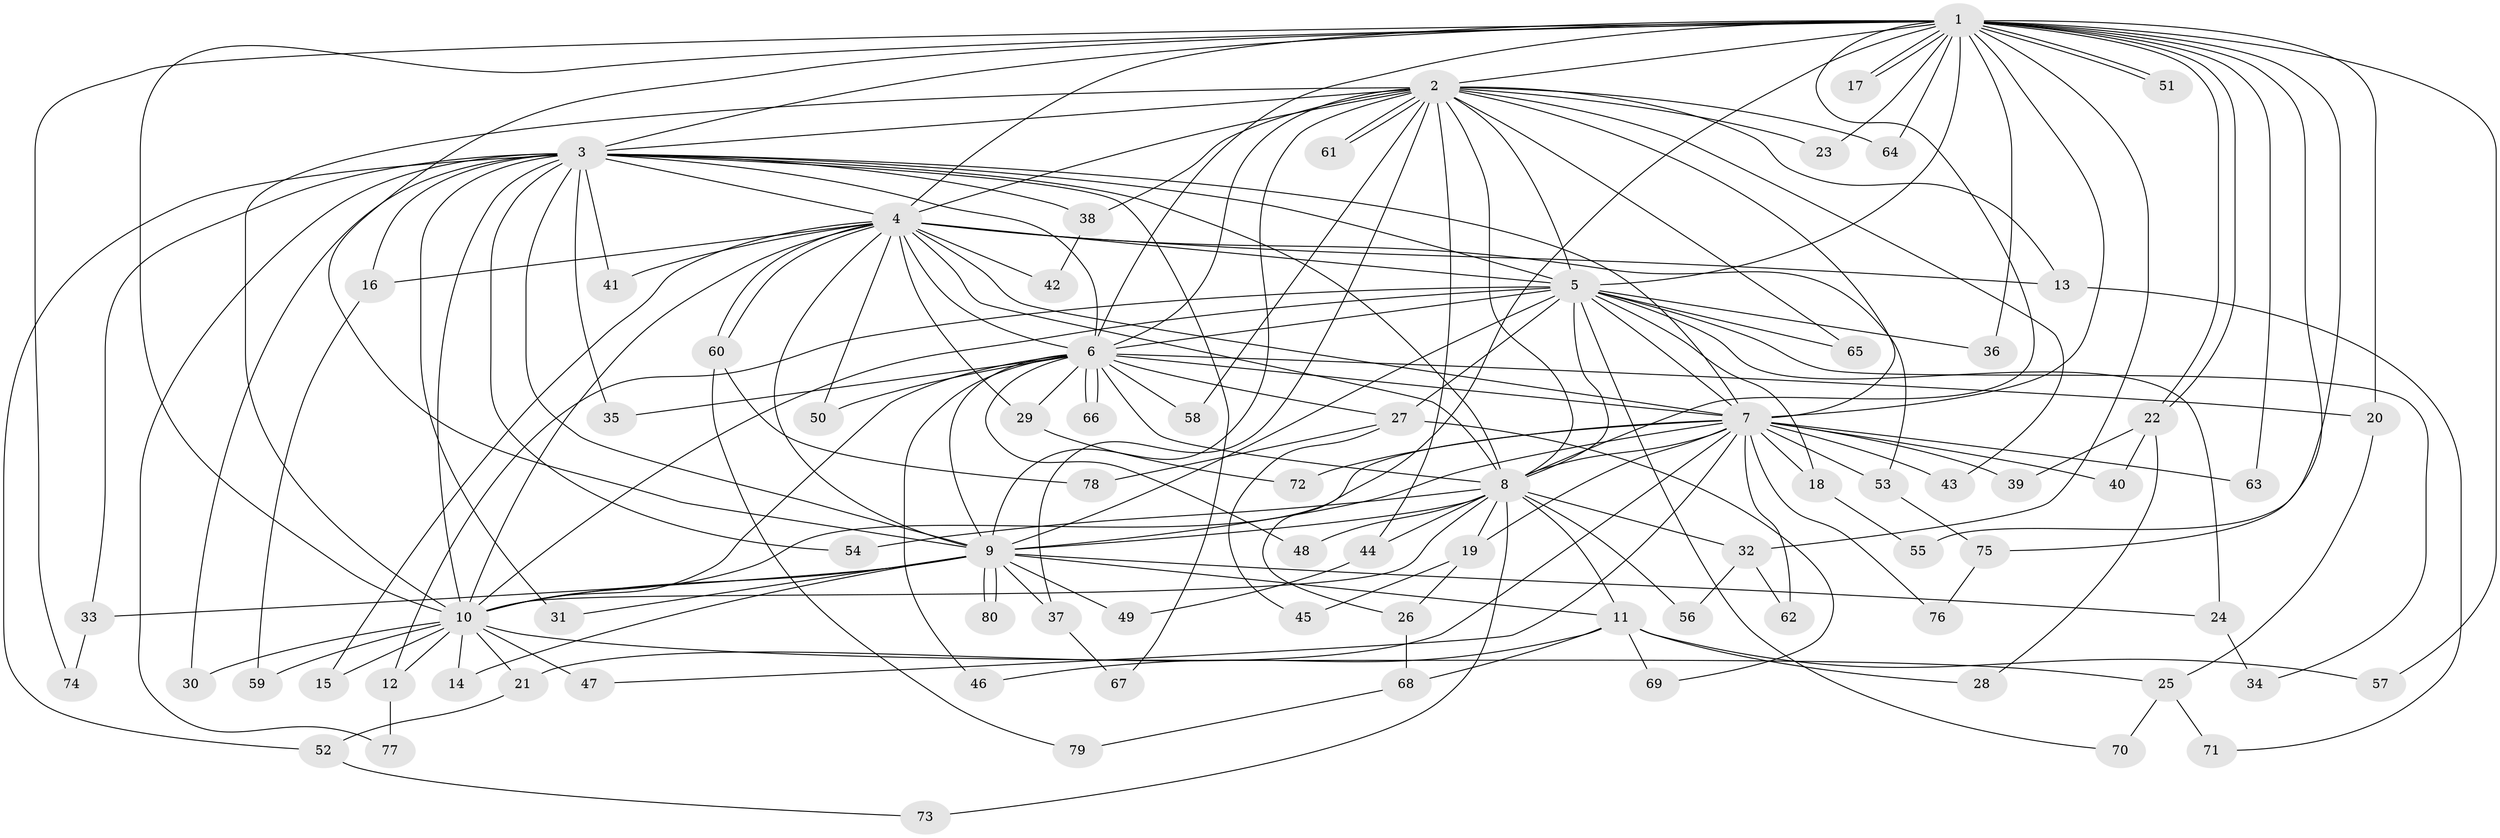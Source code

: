 // Generated by graph-tools (version 1.1) at 2025/25/03/09/25 03:25:44]
// undirected, 80 vertices, 185 edges
graph export_dot {
graph [start="1"]
  node [color=gray90,style=filled];
  1;
  2;
  3;
  4;
  5;
  6;
  7;
  8;
  9;
  10;
  11;
  12;
  13;
  14;
  15;
  16;
  17;
  18;
  19;
  20;
  21;
  22;
  23;
  24;
  25;
  26;
  27;
  28;
  29;
  30;
  31;
  32;
  33;
  34;
  35;
  36;
  37;
  38;
  39;
  40;
  41;
  42;
  43;
  44;
  45;
  46;
  47;
  48;
  49;
  50;
  51;
  52;
  53;
  54;
  55;
  56;
  57;
  58;
  59;
  60;
  61;
  62;
  63;
  64;
  65;
  66;
  67;
  68;
  69;
  70;
  71;
  72;
  73;
  74;
  75;
  76;
  77;
  78;
  79;
  80;
  1 -- 2;
  1 -- 3;
  1 -- 4;
  1 -- 5;
  1 -- 6;
  1 -- 7;
  1 -- 8;
  1 -- 9;
  1 -- 10;
  1 -- 17;
  1 -- 17;
  1 -- 20;
  1 -- 22;
  1 -- 22;
  1 -- 23;
  1 -- 26;
  1 -- 32;
  1 -- 36;
  1 -- 51;
  1 -- 51;
  1 -- 55;
  1 -- 57;
  1 -- 63;
  1 -- 64;
  1 -- 74;
  1 -- 75;
  2 -- 3;
  2 -- 4;
  2 -- 5;
  2 -- 6;
  2 -- 7;
  2 -- 8;
  2 -- 9;
  2 -- 10;
  2 -- 13;
  2 -- 23;
  2 -- 37;
  2 -- 38;
  2 -- 43;
  2 -- 44;
  2 -- 58;
  2 -- 61;
  2 -- 61;
  2 -- 64;
  2 -- 65;
  3 -- 4;
  3 -- 5;
  3 -- 6;
  3 -- 7;
  3 -- 8;
  3 -- 9;
  3 -- 10;
  3 -- 16;
  3 -- 30;
  3 -- 31;
  3 -- 33;
  3 -- 35;
  3 -- 38;
  3 -- 41;
  3 -- 52;
  3 -- 54;
  3 -- 67;
  3 -- 77;
  4 -- 5;
  4 -- 6;
  4 -- 7;
  4 -- 8;
  4 -- 9;
  4 -- 10;
  4 -- 13;
  4 -- 15;
  4 -- 16;
  4 -- 29;
  4 -- 41;
  4 -- 42;
  4 -- 50;
  4 -- 53;
  4 -- 60;
  4 -- 60;
  5 -- 6;
  5 -- 7;
  5 -- 8;
  5 -- 9;
  5 -- 10;
  5 -- 12;
  5 -- 18;
  5 -- 24;
  5 -- 27;
  5 -- 34;
  5 -- 36;
  5 -- 65;
  5 -- 70;
  6 -- 7;
  6 -- 8;
  6 -- 9;
  6 -- 10;
  6 -- 20;
  6 -- 27;
  6 -- 29;
  6 -- 35;
  6 -- 46;
  6 -- 48;
  6 -- 50;
  6 -- 58;
  6 -- 66;
  6 -- 66;
  7 -- 8;
  7 -- 9;
  7 -- 10;
  7 -- 18;
  7 -- 19;
  7 -- 21;
  7 -- 39;
  7 -- 40;
  7 -- 43;
  7 -- 47;
  7 -- 53;
  7 -- 62;
  7 -- 63;
  7 -- 72;
  7 -- 76;
  8 -- 9;
  8 -- 10;
  8 -- 11;
  8 -- 19;
  8 -- 32;
  8 -- 44;
  8 -- 48;
  8 -- 54;
  8 -- 56;
  8 -- 73;
  9 -- 10;
  9 -- 11;
  9 -- 14;
  9 -- 24;
  9 -- 31;
  9 -- 33;
  9 -- 37;
  9 -- 49;
  9 -- 80;
  9 -- 80;
  10 -- 12;
  10 -- 14;
  10 -- 15;
  10 -- 21;
  10 -- 25;
  10 -- 30;
  10 -- 47;
  10 -- 59;
  11 -- 28;
  11 -- 46;
  11 -- 57;
  11 -- 68;
  11 -- 69;
  12 -- 77;
  13 -- 71;
  16 -- 59;
  18 -- 55;
  19 -- 26;
  19 -- 45;
  20 -- 25;
  21 -- 52;
  22 -- 28;
  22 -- 39;
  22 -- 40;
  24 -- 34;
  25 -- 70;
  25 -- 71;
  26 -- 68;
  27 -- 45;
  27 -- 69;
  27 -- 78;
  29 -- 72;
  32 -- 56;
  32 -- 62;
  33 -- 74;
  37 -- 67;
  38 -- 42;
  44 -- 49;
  52 -- 73;
  53 -- 75;
  60 -- 78;
  60 -- 79;
  68 -- 79;
  75 -- 76;
}
